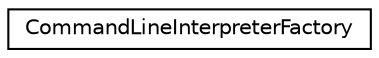 digraph "Graphical Class Hierarchy"
{
  edge [fontname="Helvetica",fontsize="10",labelfontname="Helvetica",labelfontsize="10"];
  node [fontname="Helvetica",fontsize="10",shape=record];
  rankdir="LR";
  Node1 [label="CommandLineInterpreterFactory",height=0.2,width=0.4,color="black", fillcolor="white", style="filled",URL="$classCommandLineInterpreterFactory.html",tooltip="The Command Line Interpreter Service Component Factory. "];
}
